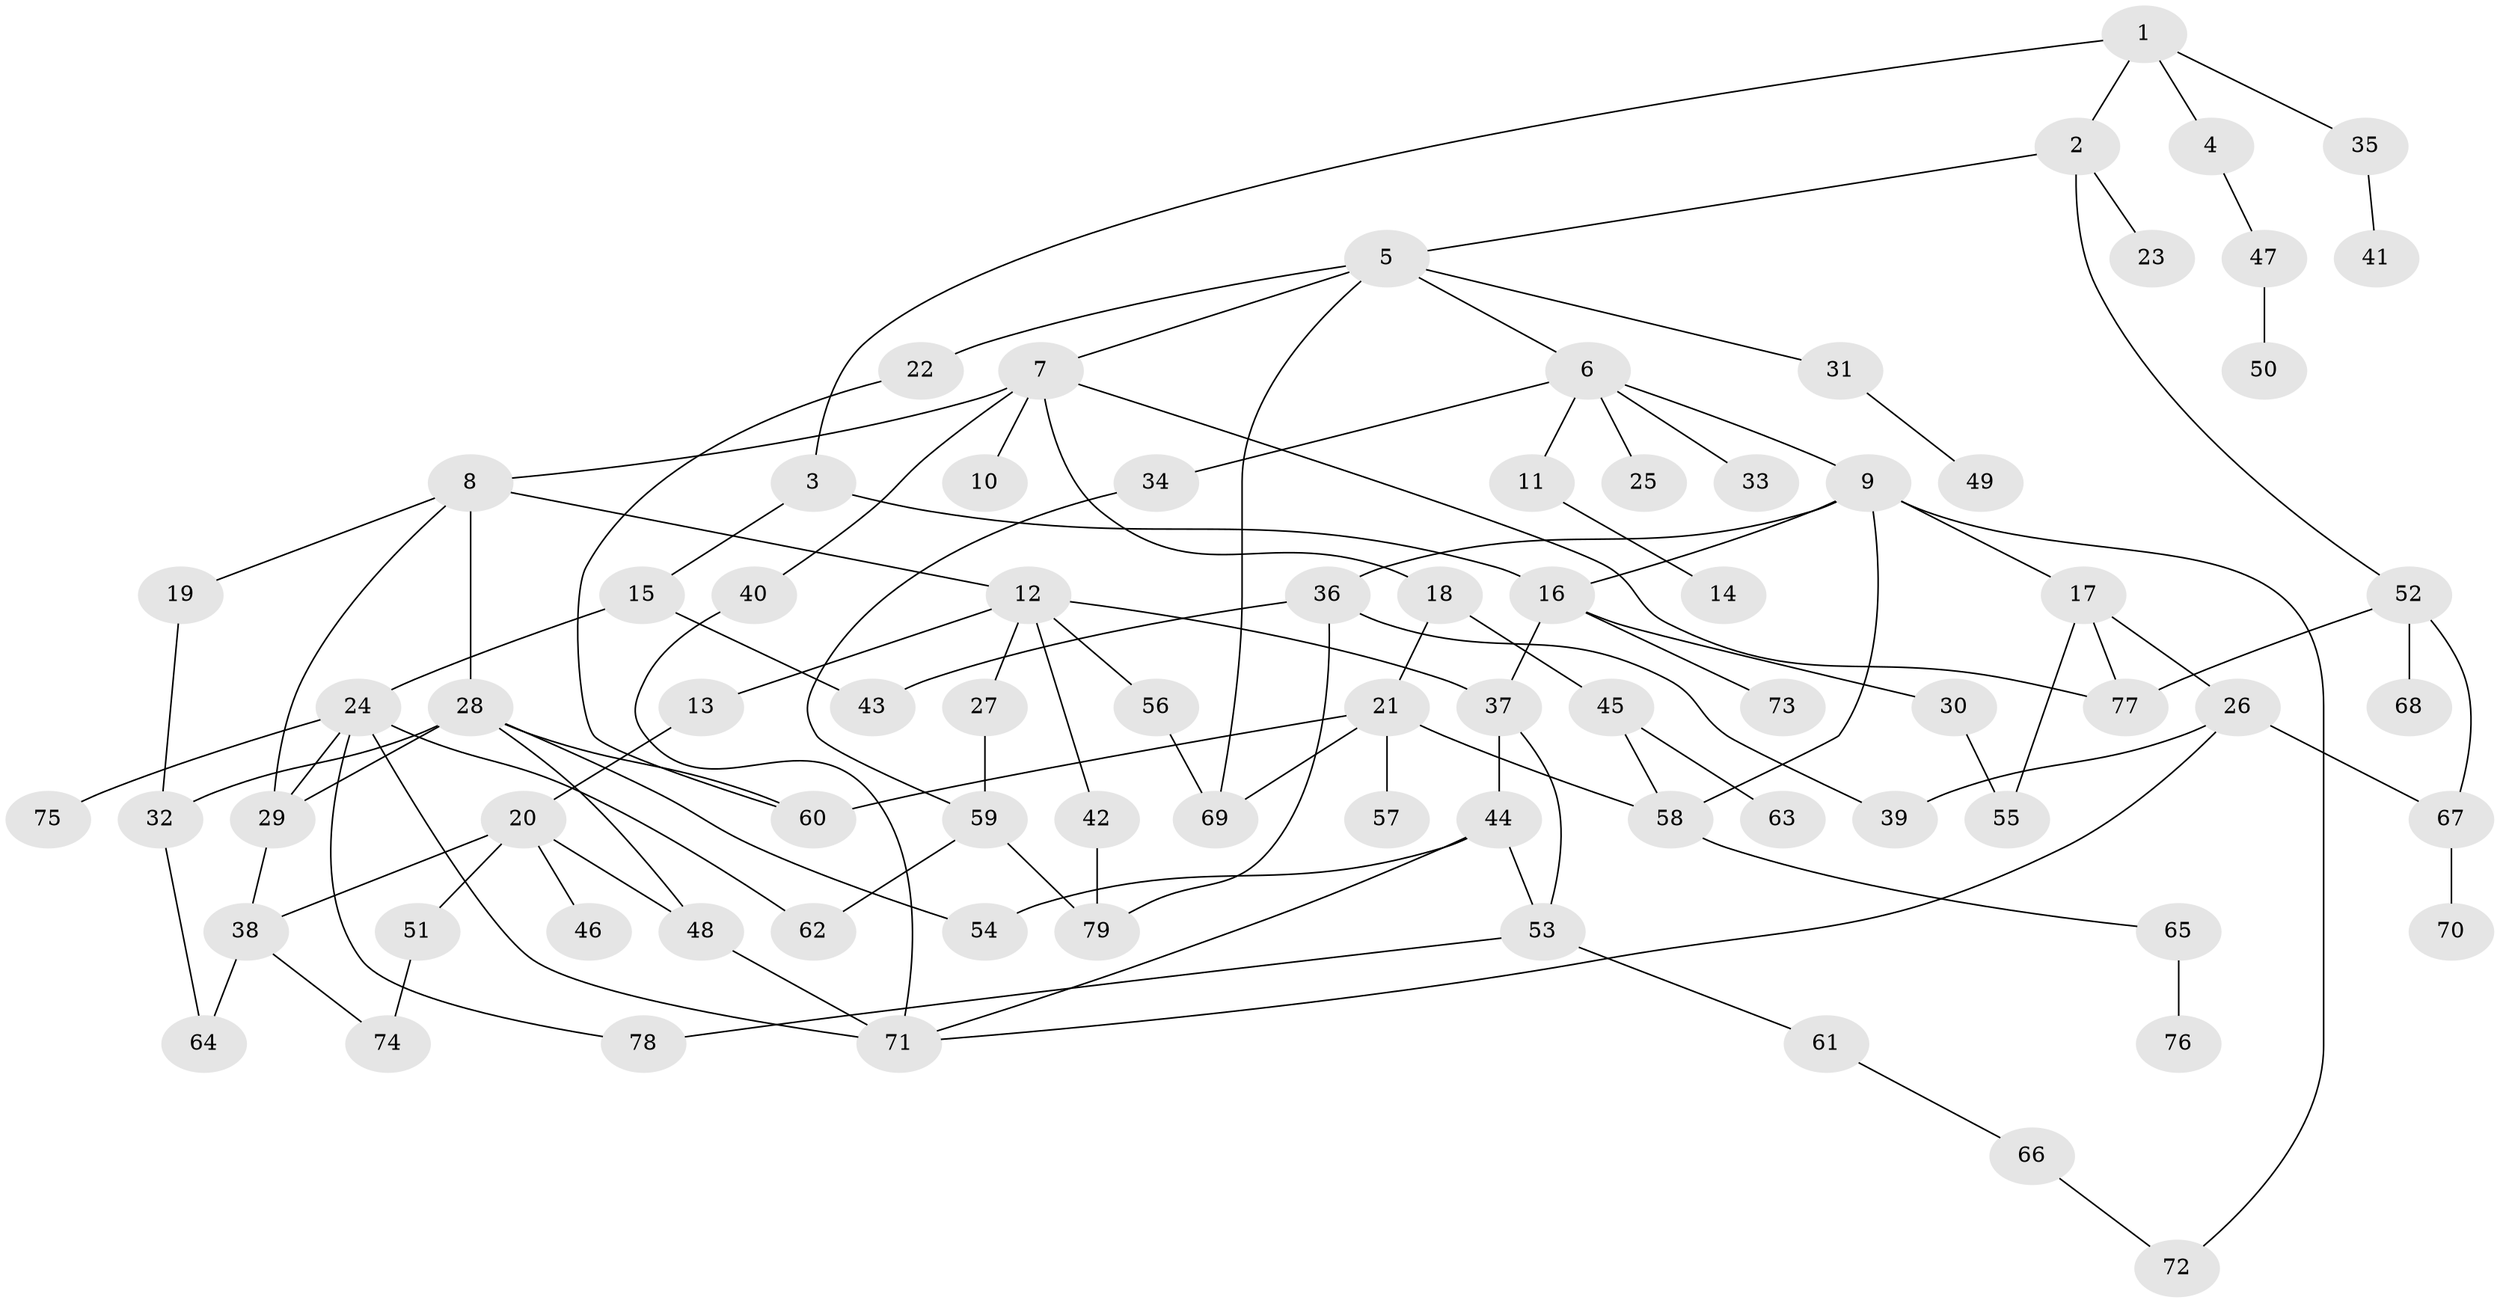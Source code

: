 // coarse degree distribution, {4: 0.21568627450980393, 3: 0.13725490196078433, 6: 0.0784313725490196, 7: 0.058823529411764705, 5: 0.058823529411764705, 9: 0.0196078431372549, 1: 0.23529411764705882, 2: 0.19607843137254902}
// Generated by graph-tools (version 1.1) at 2025/41/03/06/25 10:41:28]
// undirected, 79 vertices, 111 edges
graph export_dot {
graph [start="1"]
  node [color=gray90,style=filled];
  1;
  2;
  3;
  4;
  5;
  6;
  7;
  8;
  9;
  10;
  11;
  12;
  13;
  14;
  15;
  16;
  17;
  18;
  19;
  20;
  21;
  22;
  23;
  24;
  25;
  26;
  27;
  28;
  29;
  30;
  31;
  32;
  33;
  34;
  35;
  36;
  37;
  38;
  39;
  40;
  41;
  42;
  43;
  44;
  45;
  46;
  47;
  48;
  49;
  50;
  51;
  52;
  53;
  54;
  55;
  56;
  57;
  58;
  59;
  60;
  61;
  62;
  63;
  64;
  65;
  66;
  67;
  68;
  69;
  70;
  71;
  72;
  73;
  74;
  75;
  76;
  77;
  78;
  79;
  1 -- 2;
  1 -- 3;
  1 -- 4;
  1 -- 35;
  2 -- 5;
  2 -- 23;
  2 -- 52;
  3 -- 15;
  3 -- 16;
  4 -- 47;
  5 -- 6;
  5 -- 7;
  5 -- 22;
  5 -- 31;
  5 -- 69;
  6 -- 9;
  6 -- 11;
  6 -- 25;
  6 -- 33;
  6 -- 34;
  7 -- 8;
  7 -- 10;
  7 -- 18;
  7 -- 40;
  7 -- 77;
  8 -- 12;
  8 -- 19;
  8 -- 28;
  8 -- 29;
  9 -- 17;
  9 -- 36;
  9 -- 58;
  9 -- 16;
  9 -- 72;
  11 -- 14;
  12 -- 13;
  12 -- 27;
  12 -- 42;
  12 -- 56;
  12 -- 37;
  13 -- 20;
  15 -- 24;
  15 -- 43;
  16 -- 30;
  16 -- 37;
  16 -- 73;
  17 -- 26;
  17 -- 77;
  17 -- 55;
  18 -- 21;
  18 -- 45;
  19 -- 32;
  20 -- 38;
  20 -- 46;
  20 -- 48;
  20 -- 51;
  21 -- 57;
  21 -- 58;
  21 -- 60;
  21 -- 69;
  22 -- 60;
  24 -- 75;
  24 -- 71;
  24 -- 78;
  24 -- 29;
  24 -- 62;
  26 -- 39;
  26 -- 67;
  26 -- 71;
  27 -- 59;
  28 -- 29;
  28 -- 32;
  28 -- 60;
  28 -- 48;
  28 -- 54;
  29 -- 38;
  30 -- 55;
  31 -- 49;
  32 -- 64;
  34 -- 59;
  35 -- 41;
  36 -- 43;
  36 -- 39;
  36 -- 79;
  37 -- 44;
  37 -- 53;
  38 -- 64;
  38 -- 74;
  40 -- 71;
  42 -- 79;
  44 -- 53;
  44 -- 54;
  44 -- 71;
  45 -- 63;
  45 -- 58;
  47 -- 50;
  48 -- 71;
  51 -- 74;
  52 -- 68;
  52 -- 77;
  52 -- 67;
  53 -- 61;
  53 -- 78;
  56 -- 69;
  58 -- 65;
  59 -- 62;
  59 -- 79;
  61 -- 66;
  65 -- 76;
  66 -- 72;
  67 -- 70;
}
